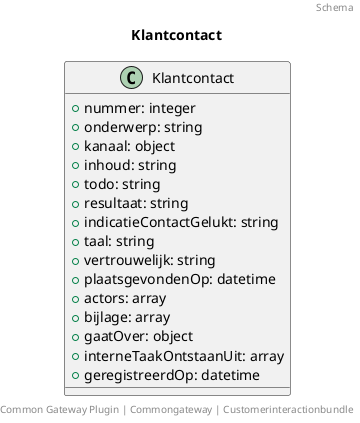 @startuml
title: Klantcontact
footer: Common Gateway Plugin | Commongateway | Customerinteractionbundle 
header: Schema

class Klantcontact {
  + nummer: integer
  + onderwerp: string
  + kanaal: object
  + inhoud: string
  + todo: string
  + resultaat: string
  + indicatieContactGelukt: string
  + taal: string
  + vertrouwelijk: string
  + plaatsgevondenOp: datetime
  + actors: array
  + bijlage: array
  + gaatOver: object
  + interneTaakOntstaanUit: array
  + geregistreerdOp: datetime
}
@enduml

